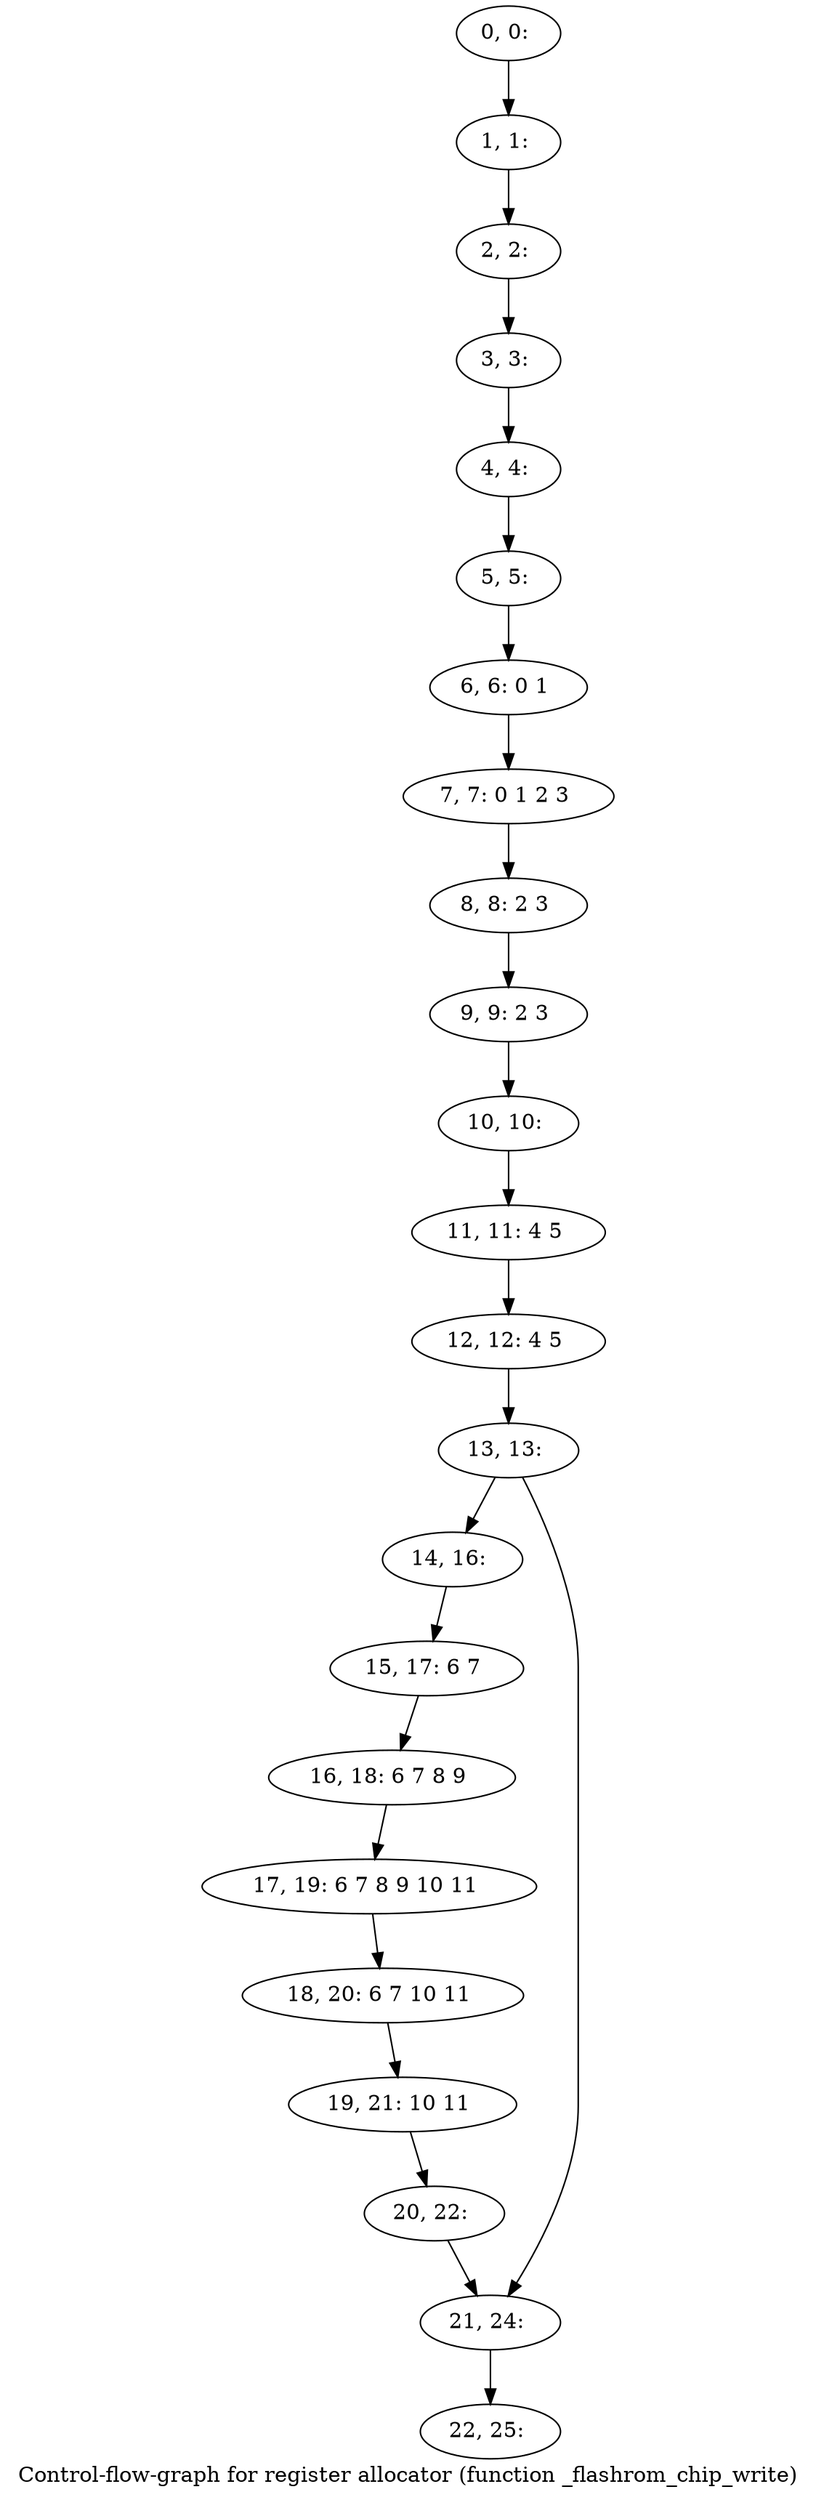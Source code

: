 digraph G {
graph [label="Control-flow-graph for register allocator (function _flashrom_chip_write)"]
0[label="0, 0: "];
1[label="1, 1: "];
2[label="2, 2: "];
3[label="3, 3: "];
4[label="4, 4: "];
5[label="5, 5: "];
6[label="6, 6: 0 1 "];
7[label="7, 7: 0 1 2 3 "];
8[label="8, 8: 2 3 "];
9[label="9, 9: 2 3 "];
10[label="10, 10: "];
11[label="11, 11: 4 5 "];
12[label="12, 12: 4 5 "];
13[label="13, 13: "];
14[label="14, 16: "];
15[label="15, 17: 6 7 "];
16[label="16, 18: 6 7 8 9 "];
17[label="17, 19: 6 7 8 9 10 11 "];
18[label="18, 20: 6 7 10 11 "];
19[label="19, 21: 10 11 "];
20[label="20, 22: "];
21[label="21, 24: "];
22[label="22, 25: "];
0->1 ;
1->2 ;
2->3 ;
3->4 ;
4->5 ;
5->6 ;
6->7 ;
7->8 ;
8->9 ;
9->10 ;
10->11 ;
11->12 ;
12->13 ;
13->14 ;
13->21 ;
14->15 ;
15->16 ;
16->17 ;
17->18 ;
18->19 ;
19->20 ;
20->21 ;
21->22 ;
}
